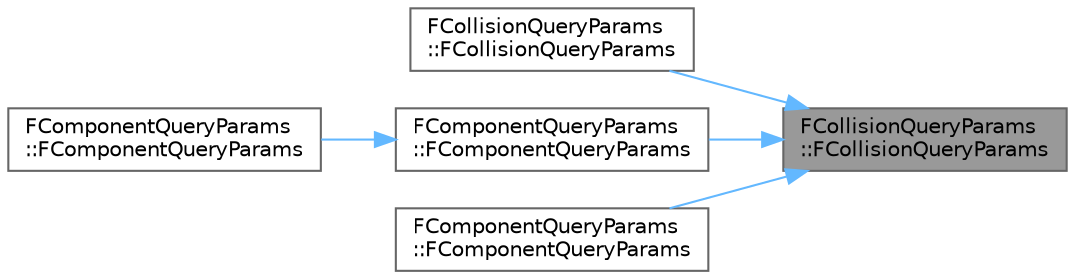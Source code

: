 digraph "FCollisionQueryParams::FCollisionQueryParams"
{
 // INTERACTIVE_SVG=YES
 // LATEX_PDF_SIZE
  bgcolor="transparent";
  edge [fontname=Helvetica,fontsize=10,labelfontname=Helvetica,labelfontsize=10];
  node [fontname=Helvetica,fontsize=10,shape=box,height=0.2,width=0.4];
  rankdir="RL";
  Node1 [id="Node000001",label="FCollisionQueryParams\l::FCollisionQueryParams",height=0.2,width=0.4,color="gray40", fillcolor="grey60", style="filled", fontcolor="black",tooltip=" "];
  Node1 -> Node2 [id="edge1_Node000001_Node000002",dir="back",color="steelblue1",style="solid",tooltip=" "];
  Node2 [id="Node000002",label="FCollisionQueryParams\l::FCollisionQueryParams",height=0.2,width=0.4,color="grey40", fillcolor="white", style="filled",URL="$d9/d3f/structFCollisionQueryParams.html#a3ac73736d61434ce424395ac5a6ed768",tooltip=" "];
  Node1 -> Node3 [id="edge2_Node000001_Node000003",dir="back",color="steelblue1",style="solid",tooltip=" "];
  Node3 [id="Node000003",label="FComponentQueryParams\l::FComponentQueryParams",height=0.2,width=0.4,color="grey40", fillcolor="white", style="filled",URL="$df/d21/structFComponentQueryParams.html#aefe769986b19e7906854c64d3288b64c",tooltip=" "];
  Node3 -> Node4 [id="edge3_Node000003_Node000004",dir="back",color="steelblue1",style="solid",tooltip=" "];
  Node4 [id="Node000004",label="FComponentQueryParams\l::FComponentQueryParams",height=0.2,width=0.4,color="grey40", fillcolor="white", style="filled",URL="$df/d21/structFComponentQueryParams.html#af287a601fad11c0194ac76c0033a078d",tooltip=" "];
  Node1 -> Node5 [id="edge4_Node000001_Node000005",dir="back",color="steelblue1",style="solid",tooltip=" "];
  Node5 [id="Node000005",label="FComponentQueryParams\l::FComponentQueryParams",height=0.2,width=0.4,color="grey40", fillcolor="white", style="filled",URL="$df/d21/structFComponentQueryParams.html#ae6d8ab076dc36f7cf56de79d0acf89ef",tooltip=" "];
}
